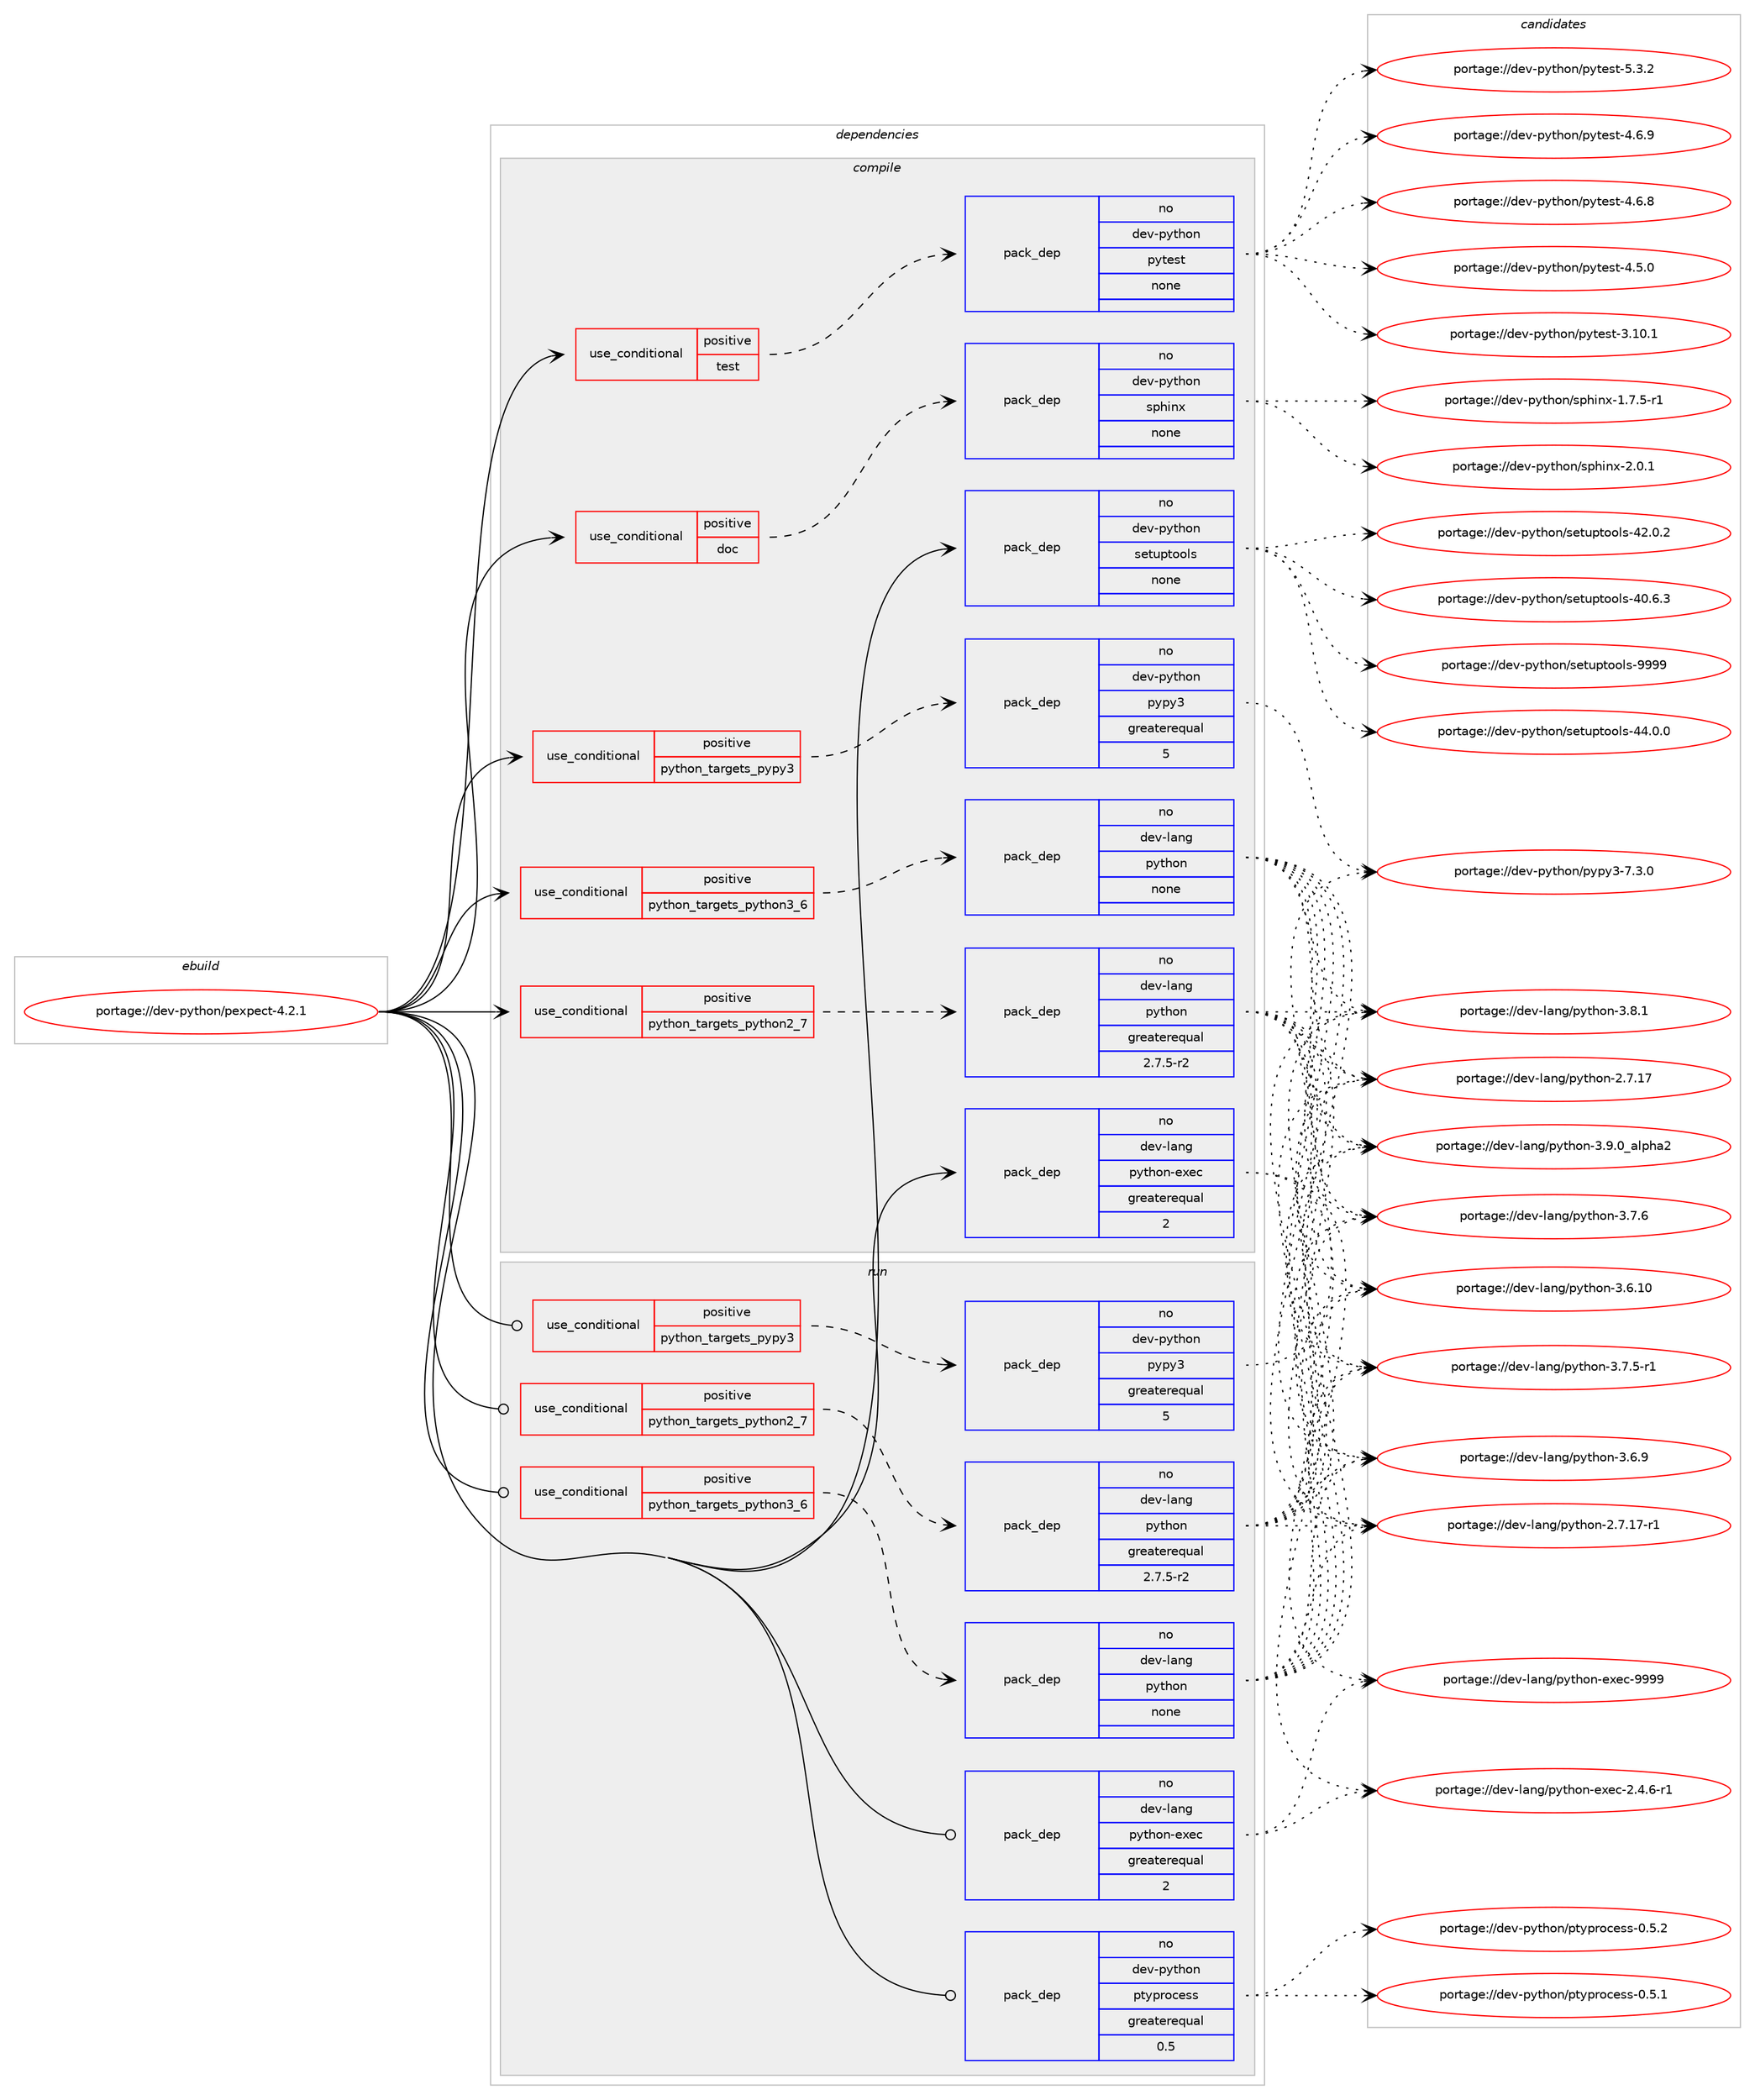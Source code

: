 digraph prolog {

# *************
# Graph options
# *************

newrank=true;
concentrate=true;
compound=true;
graph [rankdir=LR,fontname=Helvetica,fontsize=10,ranksep=1.5];#, ranksep=2.5, nodesep=0.2];
edge  [arrowhead=vee];
node  [fontname=Helvetica,fontsize=10];

# **********
# The ebuild
# **********

subgraph cluster_leftcol {
color=gray;
label=<<i>ebuild</i>>;
id [label="portage://dev-python/pexpect-4.2.1", color=red, width=4, href="../dev-python/pexpect-4.2.1.svg"];
}

# ****************
# The dependencies
# ****************

subgraph cluster_midcol {
color=gray;
label=<<i>dependencies</i>>;
subgraph cluster_compile {
fillcolor="#eeeeee";
style=filled;
label=<<i>compile</i>>;
subgraph cond110990 {
dependency442720 [label=<<TABLE BORDER="0" CELLBORDER="1" CELLSPACING="0" CELLPADDING="4"><TR><TD ROWSPAN="3" CELLPADDING="10">use_conditional</TD></TR><TR><TD>positive</TD></TR><TR><TD>doc</TD></TR></TABLE>>, shape=none, color=red];
subgraph pack326788 {
dependency442721 [label=<<TABLE BORDER="0" CELLBORDER="1" CELLSPACING="0" CELLPADDING="4" WIDTH="220"><TR><TD ROWSPAN="6" CELLPADDING="30">pack_dep</TD></TR><TR><TD WIDTH="110">no</TD></TR><TR><TD>dev-python</TD></TR><TR><TD>sphinx</TD></TR><TR><TD>none</TD></TR><TR><TD></TD></TR></TABLE>>, shape=none, color=blue];
}
dependency442720:e -> dependency442721:w [weight=20,style="dashed",arrowhead="vee"];
}
id:e -> dependency442720:w [weight=20,style="solid",arrowhead="vee"];
subgraph cond110991 {
dependency442722 [label=<<TABLE BORDER="0" CELLBORDER="1" CELLSPACING="0" CELLPADDING="4"><TR><TD ROWSPAN="3" CELLPADDING="10">use_conditional</TD></TR><TR><TD>positive</TD></TR><TR><TD>python_targets_pypy3</TD></TR></TABLE>>, shape=none, color=red];
subgraph pack326789 {
dependency442723 [label=<<TABLE BORDER="0" CELLBORDER="1" CELLSPACING="0" CELLPADDING="4" WIDTH="220"><TR><TD ROWSPAN="6" CELLPADDING="30">pack_dep</TD></TR><TR><TD WIDTH="110">no</TD></TR><TR><TD>dev-python</TD></TR><TR><TD>pypy3</TD></TR><TR><TD>greaterequal</TD></TR><TR><TD>5</TD></TR></TABLE>>, shape=none, color=blue];
}
dependency442722:e -> dependency442723:w [weight=20,style="dashed",arrowhead="vee"];
}
id:e -> dependency442722:w [weight=20,style="solid",arrowhead="vee"];
subgraph cond110992 {
dependency442724 [label=<<TABLE BORDER="0" CELLBORDER="1" CELLSPACING="0" CELLPADDING="4"><TR><TD ROWSPAN="3" CELLPADDING="10">use_conditional</TD></TR><TR><TD>positive</TD></TR><TR><TD>python_targets_python2_7</TD></TR></TABLE>>, shape=none, color=red];
subgraph pack326790 {
dependency442725 [label=<<TABLE BORDER="0" CELLBORDER="1" CELLSPACING="0" CELLPADDING="4" WIDTH="220"><TR><TD ROWSPAN="6" CELLPADDING="30">pack_dep</TD></TR><TR><TD WIDTH="110">no</TD></TR><TR><TD>dev-lang</TD></TR><TR><TD>python</TD></TR><TR><TD>greaterequal</TD></TR><TR><TD>2.7.5-r2</TD></TR></TABLE>>, shape=none, color=blue];
}
dependency442724:e -> dependency442725:w [weight=20,style="dashed",arrowhead="vee"];
}
id:e -> dependency442724:w [weight=20,style="solid",arrowhead="vee"];
subgraph cond110993 {
dependency442726 [label=<<TABLE BORDER="0" CELLBORDER="1" CELLSPACING="0" CELLPADDING="4"><TR><TD ROWSPAN="3" CELLPADDING="10">use_conditional</TD></TR><TR><TD>positive</TD></TR><TR><TD>python_targets_python3_6</TD></TR></TABLE>>, shape=none, color=red];
subgraph pack326791 {
dependency442727 [label=<<TABLE BORDER="0" CELLBORDER="1" CELLSPACING="0" CELLPADDING="4" WIDTH="220"><TR><TD ROWSPAN="6" CELLPADDING="30">pack_dep</TD></TR><TR><TD WIDTH="110">no</TD></TR><TR><TD>dev-lang</TD></TR><TR><TD>python</TD></TR><TR><TD>none</TD></TR><TR><TD></TD></TR></TABLE>>, shape=none, color=blue];
}
dependency442726:e -> dependency442727:w [weight=20,style="dashed",arrowhead="vee"];
}
id:e -> dependency442726:w [weight=20,style="solid",arrowhead="vee"];
subgraph cond110994 {
dependency442728 [label=<<TABLE BORDER="0" CELLBORDER="1" CELLSPACING="0" CELLPADDING="4"><TR><TD ROWSPAN="3" CELLPADDING="10">use_conditional</TD></TR><TR><TD>positive</TD></TR><TR><TD>test</TD></TR></TABLE>>, shape=none, color=red];
subgraph pack326792 {
dependency442729 [label=<<TABLE BORDER="0" CELLBORDER="1" CELLSPACING="0" CELLPADDING="4" WIDTH="220"><TR><TD ROWSPAN="6" CELLPADDING="30">pack_dep</TD></TR><TR><TD WIDTH="110">no</TD></TR><TR><TD>dev-python</TD></TR><TR><TD>pytest</TD></TR><TR><TD>none</TD></TR><TR><TD></TD></TR></TABLE>>, shape=none, color=blue];
}
dependency442728:e -> dependency442729:w [weight=20,style="dashed",arrowhead="vee"];
}
id:e -> dependency442728:w [weight=20,style="solid",arrowhead="vee"];
subgraph pack326793 {
dependency442730 [label=<<TABLE BORDER="0" CELLBORDER="1" CELLSPACING="0" CELLPADDING="4" WIDTH="220"><TR><TD ROWSPAN="6" CELLPADDING="30">pack_dep</TD></TR><TR><TD WIDTH="110">no</TD></TR><TR><TD>dev-lang</TD></TR><TR><TD>python-exec</TD></TR><TR><TD>greaterequal</TD></TR><TR><TD>2</TD></TR></TABLE>>, shape=none, color=blue];
}
id:e -> dependency442730:w [weight=20,style="solid",arrowhead="vee"];
subgraph pack326794 {
dependency442731 [label=<<TABLE BORDER="0" CELLBORDER="1" CELLSPACING="0" CELLPADDING="4" WIDTH="220"><TR><TD ROWSPAN="6" CELLPADDING="30">pack_dep</TD></TR><TR><TD WIDTH="110">no</TD></TR><TR><TD>dev-python</TD></TR><TR><TD>setuptools</TD></TR><TR><TD>none</TD></TR><TR><TD></TD></TR></TABLE>>, shape=none, color=blue];
}
id:e -> dependency442731:w [weight=20,style="solid",arrowhead="vee"];
}
subgraph cluster_compileandrun {
fillcolor="#eeeeee";
style=filled;
label=<<i>compile and run</i>>;
}
subgraph cluster_run {
fillcolor="#eeeeee";
style=filled;
label=<<i>run</i>>;
subgraph cond110995 {
dependency442732 [label=<<TABLE BORDER="0" CELLBORDER="1" CELLSPACING="0" CELLPADDING="4"><TR><TD ROWSPAN="3" CELLPADDING="10">use_conditional</TD></TR><TR><TD>positive</TD></TR><TR><TD>python_targets_pypy3</TD></TR></TABLE>>, shape=none, color=red];
subgraph pack326795 {
dependency442733 [label=<<TABLE BORDER="0" CELLBORDER="1" CELLSPACING="0" CELLPADDING="4" WIDTH="220"><TR><TD ROWSPAN="6" CELLPADDING="30">pack_dep</TD></TR><TR><TD WIDTH="110">no</TD></TR><TR><TD>dev-python</TD></TR><TR><TD>pypy3</TD></TR><TR><TD>greaterequal</TD></TR><TR><TD>5</TD></TR></TABLE>>, shape=none, color=blue];
}
dependency442732:e -> dependency442733:w [weight=20,style="dashed",arrowhead="vee"];
}
id:e -> dependency442732:w [weight=20,style="solid",arrowhead="odot"];
subgraph cond110996 {
dependency442734 [label=<<TABLE BORDER="0" CELLBORDER="1" CELLSPACING="0" CELLPADDING="4"><TR><TD ROWSPAN="3" CELLPADDING="10">use_conditional</TD></TR><TR><TD>positive</TD></TR><TR><TD>python_targets_python2_7</TD></TR></TABLE>>, shape=none, color=red];
subgraph pack326796 {
dependency442735 [label=<<TABLE BORDER="0" CELLBORDER="1" CELLSPACING="0" CELLPADDING="4" WIDTH="220"><TR><TD ROWSPAN="6" CELLPADDING="30">pack_dep</TD></TR><TR><TD WIDTH="110">no</TD></TR><TR><TD>dev-lang</TD></TR><TR><TD>python</TD></TR><TR><TD>greaterequal</TD></TR><TR><TD>2.7.5-r2</TD></TR></TABLE>>, shape=none, color=blue];
}
dependency442734:e -> dependency442735:w [weight=20,style="dashed",arrowhead="vee"];
}
id:e -> dependency442734:w [weight=20,style="solid",arrowhead="odot"];
subgraph cond110997 {
dependency442736 [label=<<TABLE BORDER="0" CELLBORDER="1" CELLSPACING="0" CELLPADDING="4"><TR><TD ROWSPAN="3" CELLPADDING="10">use_conditional</TD></TR><TR><TD>positive</TD></TR><TR><TD>python_targets_python3_6</TD></TR></TABLE>>, shape=none, color=red];
subgraph pack326797 {
dependency442737 [label=<<TABLE BORDER="0" CELLBORDER="1" CELLSPACING="0" CELLPADDING="4" WIDTH="220"><TR><TD ROWSPAN="6" CELLPADDING="30">pack_dep</TD></TR><TR><TD WIDTH="110">no</TD></TR><TR><TD>dev-lang</TD></TR><TR><TD>python</TD></TR><TR><TD>none</TD></TR><TR><TD></TD></TR></TABLE>>, shape=none, color=blue];
}
dependency442736:e -> dependency442737:w [weight=20,style="dashed",arrowhead="vee"];
}
id:e -> dependency442736:w [weight=20,style="solid",arrowhead="odot"];
subgraph pack326798 {
dependency442738 [label=<<TABLE BORDER="0" CELLBORDER="1" CELLSPACING="0" CELLPADDING="4" WIDTH="220"><TR><TD ROWSPAN="6" CELLPADDING="30">pack_dep</TD></TR><TR><TD WIDTH="110">no</TD></TR><TR><TD>dev-lang</TD></TR><TR><TD>python-exec</TD></TR><TR><TD>greaterequal</TD></TR><TR><TD>2</TD></TR></TABLE>>, shape=none, color=blue];
}
id:e -> dependency442738:w [weight=20,style="solid",arrowhead="odot"];
subgraph pack326799 {
dependency442739 [label=<<TABLE BORDER="0" CELLBORDER="1" CELLSPACING="0" CELLPADDING="4" WIDTH="220"><TR><TD ROWSPAN="6" CELLPADDING="30">pack_dep</TD></TR><TR><TD WIDTH="110">no</TD></TR><TR><TD>dev-python</TD></TR><TR><TD>ptyprocess</TD></TR><TR><TD>greaterequal</TD></TR><TR><TD>0.5</TD></TR></TABLE>>, shape=none, color=blue];
}
id:e -> dependency442739:w [weight=20,style="solid",arrowhead="odot"];
}
}

# **************
# The candidates
# **************

subgraph cluster_choices {
rank=same;
color=gray;
label=<<i>candidates</i>>;

subgraph choice326788 {
color=black;
nodesep=1;
choice1001011184511212111610411111047115112104105110120455046484649 [label="portage://dev-python/sphinx-2.0.1", color=red, width=4,href="../dev-python/sphinx-2.0.1.svg"];
choice10010111845112121116104111110471151121041051101204549465546534511449 [label="portage://dev-python/sphinx-1.7.5-r1", color=red, width=4,href="../dev-python/sphinx-1.7.5-r1.svg"];
dependency442721:e -> choice1001011184511212111610411111047115112104105110120455046484649:w [style=dotted,weight="100"];
dependency442721:e -> choice10010111845112121116104111110471151121041051101204549465546534511449:w [style=dotted,weight="100"];
}
subgraph choice326789 {
color=black;
nodesep=1;
choice100101118451121211161041111104711212111212151455546514648 [label="portage://dev-python/pypy3-7.3.0", color=red, width=4,href="../dev-python/pypy3-7.3.0.svg"];
dependency442723:e -> choice100101118451121211161041111104711212111212151455546514648:w [style=dotted,weight="100"];
}
subgraph choice326790 {
color=black;
nodesep=1;
choice10010111845108971101034711212111610411111045514657464895971081121049750 [label="portage://dev-lang/python-3.9.0_alpha2", color=red, width=4,href="../dev-lang/python-3.9.0_alpha2.svg"];
choice100101118451089711010347112121116104111110455146564649 [label="portage://dev-lang/python-3.8.1", color=red, width=4,href="../dev-lang/python-3.8.1.svg"];
choice100101118451089711010347112121116104111110455146554654 [label="portage://dev-lang/python-3.7.6", color=red, width=4,href="../dev-lang/python-3.7.6.svg"];
choice1001011184510897110103471121211161041111104551465546534511449 [label="portage://dev-lang/python-3.7.5-r1", color=red, width=4,href="../dev-lang/python-3.7.5-r1.svg"];
choice100101118451089711010347112121116104111110455146544657 [label="portage://dev-lang/python-3.6.9", color=red, width=4,href="../dev-lang/python-3.6.9.svg"];
choice10010111845108971101034711212111610411111045514654464948 [label="portage://dev-lang/python-3.6.10", color=red, width=4,href="../dev-lang/python-3.6.10.svg"];
choice100101118451089711010347112121116104111110455046554649554511449 [label="portage://dev-lang/python-2.7.17-r1", color=red, width=4,href="../dev-lang/python-2.7.17-r1.svg"];
choice10010111845108971101034711212111610411111045504655464955 [label="portage://dev-lang/python-2.7.17", color=red, width=4,href="../dev-lang/python-2.7.17.svg"];
dependency442725:e -> choice10010111845108971101034711212111610411111045514657464895971081121049750:w [style=dotted,weight="100"];
dependency442725:e -> choice100101118451089711010347112121116104111110455146564649:w [style=dotted,weight="100"];
dependency442725:e -> choice100101118451089711010347112121116104111110455146554654:w [style=dotted,weight="100"];
dependency442725:e -> choice1001011184510897110103471121211161041111104551465546534511449:w [style=dotted,weight="100"];
dependency442725:e -> choice100101118451089711010347112121116104111110455146544657:w [style=dotted,weight="100"];
dependency442725:e -> choice10010111845108971101034711212111610411111045514654464948:w [style=dotted,weight="100"];
dependency442725:e -> choice100101118451089711010347112121116104111110455046554649554511449:w [style=dotted,weight="100"];
dependency442725:e -> choice10010111845108971101034711212111610411111045504655464955:w [style=dotted,weight="100"];
}
subgraph choice326791 {
color=black;
nodesep=1;
choice10010111845108971101034711212111610411111045514657464895971081121049750 [label="portage://dev-lang/python-3.9.0_alpha2", color=red, width=4,href="../dev-lang/python-3.9.0_alpha2.svg"];
choice100101118451089711010347112121116104111110455146564649 [label="portage://dev-lang/python-3.8.1", color=red, width=4,href="../dev-lang/python-3.8.1.svg"];
choice100101118451089711010347112121116104111110455146554654 [label="portage://dev-lang/python-3.7.6", color=red, width=4,href="../dev-lang/python-3.7.6.svg"];
choice1001011184510897110103471121211161041111104551465546534511449 [label="portage://dev-lang/python-3.7.5-r1", color=red, width=4,href="../dev-lang/python-3.7.5-r1.svg"];
choice100101118451089711010347112121116104111110455146544657 [label="portage://dev-lang/python-3.6.9", color=red, width=4,href="../dev-lang/python-3.6.9.svg"];
choice10010111845108971101034711212111610411111045514654464948 [label="portage://dev-lang/python-3.6.10", color=red, width=4,href="../dev-lang/python-3.6.10.svg"];
choice100101118451089711010347112121116104111110455046554649554511449 [label="portage://dev-lang/python-2.7.17-r1", color=red, width=4,href="../dev-lang/python-2.7.17-r1.svg"];
choice10010111845108971101034711212111610411111045504655464955 [label="portage://dev-lang/python-2.7.17", color=red, width=4,href="../dev-lang/python-2.7.17.svg"];
dependency442727:e -> choice10010111845108971101034711212111610411111045514657464895971081121049750:w [style=dotted,weight="100"];
dependency442727:e -> choice100101118451089711010347112121116104111110455146564649:w [style=dotted,weight="100"];
dependency442727:e -> choice100101118451089711010347112121116104111110455146554654:w [style=dotted,weight="100"];
dependency442727:e -> choice1001011184510897110103471121211161041111104551465546534511449:w [style=dotted,weight="100"];
dependency442727:e -> choice100101118451089711010347112121116104111110455146544657:w [style=dotted,weight="100"];
dependency442727:e -> choice10010111845108971101034711212111610411111045514654464948:w [style=dotted,weight="100"];
dependency442727:e -> choice100101118451089711010347112121116104111110455046554649554511449:w [style=dotted,weight="100"];
dependency442727:e -> choice10010111845108971101034711212111610411111045504655464955:w [style=dotted,weight="100"];
}
subgraph choice326792 {
color=black;
nodesep=1;
choice1001011184511212111610411111047112121116101115116455346514650 [label="portage://dev-python/pytest-5.3.2", color=red, width=4,href="../dev-python/pytest-5.3.2.svg"];
choice1001011184511212111610411111047112121116101115116455246544657 [label="portage://dev-python/pytest-4.6.9", color=red, width=4,href="../dev-python/pytest-4.6.9.svg"];
choice1001011184511212111610411111047112121116101115116455246544656 [label="portage://dev-python/pytest-4.6.8", color=red, width=4,href="../dev-python/pytest-4.6.8.svg"];
choice1001011184511212111610411111047112121116101115116455246534648 [label="portage://dev-python/pytest-4.5.0", color=red, width=4,href="../dev-python/pytest-4.5.0.svg"];
choice100101118451121211161041111104711212111610111511645514649484649 [label="portage://dev-python/pytest-3.10.1", color=red, width=4,href="../dev-python/pytest-3.10.1.svg"];
dependency442729:e -> choice1001011184511212111610411111047112121116101115116455346514650:w [style=dotted,weight="100"];
dependency442729:e -> choice1001011184511212111610411111047112121116101115116455246544657:w [style=dotted,weight="100"];
dependency442729:e -> choice1001011184511212111610411111047112121116101115116455246544656:w [style=dotted,weight="100"];
dependency442729:e -> choice1001011184511212111610411111047112121116101115116455246534648:w [style=dotted,weight="100"];
dependency442729:e -> choice100101118451121211161041111104711212111610111511645514649484649:w [style=dotted,weight="100"];
}
subgraph choice326793 {
color=black;
nodesep=1;
choice10010111845108971101034711212111610411111045101120101994557575757 [label="portage://dev-lang/python-exec-9999", color=red, width=4,href="../dev-lang/python-exec-9999.svg"];
choice10010111845108971101034711212111610411111045101120101994550465246544511449 [label="portage://dev-lang/python-exec-2.4.6-r1", color=red, width=4,href="../dev-lang/python-exec-2.4.6-r1.svg"];
dependency442730:e -> choice10010111845108971101034711212111610411111045101120101994557575757:w [style=dotted,weight="100"];
dependency442730:e -> choice10010111845108971101034711212111610411111045101120101994550465246544511449:w [style=dotted,weight="100"];
}
subgraph choice326794 {
color=black;
nodesep=1;
choice10010111845112121116104111110471151011161171121161111111081154557575757 [label="portage://dev-python/setuptools-9999", color=red, width=4,href="../dev-python/setuptools-9999.svg"];
choice100101118451121211161041111104711510111611711211611111110811545525246484648 [label="portage://dev-python/setuptools-44.0.0", color=red, width=4,href="../dev-python/setuptools-44.0.0.svg"];
choice100101118451121211161041111104711510111611711211611111110811545525046484650 [label="portage://dev-python/setuptools-42.0.2", color=red, width=4,href="../dev-python/setuptools-42.0.2.svg"];
choice100101118451121211161041111104711510111611711211611111110811545524846544651 [label="portage://dev-python/setuptools-40.6.3", color=red, width=4,href="../dev-python/setuptools-40.6.3.svg"];
dependency442731:e -> choice10010111845112121116104111110471151011161171121161111111081154557575757:w [style=dotted,weight="100"];
dependency442731:e -> choice100101118451121211161041111104711510111611711211611111110811545525246484648:w [style=dotted,weight="100"];
dependency442731:e -> choice100101118451121211161041111104711510111611711211611111110811545525046484650:w [style=dotted,weight="100"];
dependency442731:e -> choice100101118451121211161041111104711510111611711211611111110811545524846544651:w [style=dotted,weight="100"];
}
subgraph choice326795 {
color=black;
nodesep=1;
choice100101118451121211161041111104711212111212151455546514648 [label="portage://dev-python/pypy3-7.3.0", color=red, width=4,href="../dev-python/pypy3-7.3.0.svg"];
dependency442733:e -> choice100101118451121211161041111104711212111212151455546514648:w [style=dotted,weight="100"];
}
subgraph choice326796 {
color=black;
nodesep=1;
choice10010111845108971101034711212111610411111045514657464895971081121049750 [label="portage://dev-lang/python-3.9.0_alpha2", color=red, width=4,href="../dev-lang/python-3.9.0_alpha2.svg"];
choice100101118451089711010347112121116104111110455146564649 [label="portage://dev-lang/python-3.8.1", color=red, width=4,href="../dev-lang/python-3.8.1.svg"];
choice100101118451089711010347112121116104111110455146554654 [label="portage://dev-lang/python-3.7.6", color=red, width=4,href="../dev-lang/python-3.7.6.svg"];
choice1001011184510897110103471121211161041111104551465546534511449 [label="portage://dev-lang/python-3.7.5-r1", color=red, width=4,href="../dev-lang/python-3.7.5-r1.svg"];
choice100101118451089711010347112121116104111110455146544657 [label="portage://dev-lang/python-3.6.9", color=red, width=4,href="../dev-lang/python-3.6.9.svg"];
choice10010111845108971101034711212111610411111045514654464948 [label="portage://dev-lang/python-3.6.10", color=red, width=4,href="../dev-lang/python-3.6.10.svg"];
choice100101118451089711010347112121116104111110455046554649554511449 [label="portage://dev-lang/python-2.7.17-r1", color=red, width=4,href="../dev-lang/python-2.7.17-r1.svg"];
choice10010111845108971101034711212111610411111045504655464955 [label="portage://dev-lang/python-2.7.17", color=red, width=4,href="../dev-lang/python-2.7.17.svg"];
dependency442735:e -> choice10010111845108971101034711212111610411111045514657464895971081121049750:w [style=dotted,weight="100"];
dependency442735:e -> choice100101118451089711010347112121116104111110455146564649:w [style=dotted,weight="100"];
dependency442735:e -> choice100101118451089711010347112121116104111110455146554654:w [style=dotted,weight="100"];
dependency442735:e -> choice1001011184510897110103471121211161041111104551465546534511449:w [style=dotted,weight="100"];
dependency442735:e -> choice100101118451089711010347112121116104111110455146544657:w [style=dotted,weight="100"];
dependency442735:e -> choice10010111845108971101034711212111610411111045514654464948:w [style=dotted,weight="100"];
dependency442735:e -> choice100101118451089711010347112121116104111110455046554649554511449:w [style=dotted,weight="100"];
dependency442735:e -> choice10010111845108971101034711212111610411111045504655464955:w [style=dotted,weight="100"];
}
subgraph choice326797 {
color=black;
nodesep=1;
choice10010111845108971101034711212111610411111045514657464895971081121049750 [label="portage://dev-lang/python-3.9.0_alpha2", color=red, width=4,href="../dev-lang/python-3.9.0_alpha2.svg"];
choice100101118451089711010347112121116104111110455146564649 [label="portage://dev-lang/python-3.8.1", color=red, width=4,href="../dev-lang/python-3.8.1.svg"];
choice100101118451089711010347112121116104111110455146554654 [label="portage://dev-lang/python-3.7.6", color=red, width=4,href="../dev-lang/python-3.7.6.svg"];
choice1001011184510897110103471121211161041111104551465546534511449 [label="portage://dev-lang/python-3.7.5-r1", color=red, width=4,href="../dev-lang/python-3.7.5-r1.svg"];
choice100101118451089711010347112121116104111110455146544657 [label="portage://dev-lang/python-3.6.9", color=red, width=4,href="../dev-lang/python-3.6.9.svg"];
choice10010111845108971101034711212111610411111045514654464948 [label="portage://dev-lang/python-3.6.10", color=red, width=4,href="../dev-lang/python-3.6.10.svg"];
choice100101118451089711010347112121116104111110455046554649554511449 [label="portage://dev-lang/python-2.7.17-r1", color=red, width=4,href="../dev-lang/python-2.7.17-r1.svg"];
choice10010111845108971101034711212111610411111045504655464955 [label="portage://dev-lang/python-2.7.17", color=red, width=4,href="../dev-lang/python-2.7.17.svg"];
dependency442737:e -> choice10010111845108971101034711212111610411111045514657464895971081121049750:w [style=dotted,weight="100"];
dependency442737:e -> choice100101118451089711010347112121116104111110455146564649:w [style=dotted,weight="100"];
dependency442737:e -> choice100101118451089711010347112121116104111110455146554654:w [style=dotted,weight="100"];
dependency442737:e -> choice1001011184510897110103471121211161041111104551465546534511449:w [style=dotted,weight="100"];
dependency442737:e -> choice100101118451089711010347112121116104111110455146544657:w [style=dotted,weight="100"];
dependency442737:e -> choice10010111845108971101034711212111610411111045514654464948:w [style=dotted,weight="100"];
dependency442737:e -> choice100101118451089711010347112121116104111110455046554649554511449:w [style=dotted,weight="100"];
dependency442737:e -> choice10010111845108971101034711212111610411111045504655464955:w [style=dotted,weight="100"];
}
subgraph choice326798 {
color=black;
nodesep=1;
choice10010111845108971101034711212111610411111045101120101994557575757 [label="portage://dev-lang/python-exec-9999", color=red, width=4,href="../dev-lang/python-exec-9999.svg"];
choice10010111845108971101034711212111610411111045101120101994550465246544511449 [label="portage://dev-lang/python-exec-2.4.6-r1", color=red, width=4,href="../dev-lang/python-exec-2.4.6-r1.svg"];
dependency442738:e -> choice10010111845108971101034711212111610411111045101120101994557575757:w [style=dotted,weight="100"];
dependency442738:e -> choice10010111845108971101034711212111610411111045101120101994550465246544511449:w [style=dotted,weight="100"];
}
subgraph choice326799 {
color=black;
nodesep=1;
choice100101118451121211161041111104711211612111211411199101115115454846534650 [label="portage://dev-python/ptyprocess-0.5.2", color=red, width=4,href="../dev-python/ptyprocess-0.5.2.svg"];
choice100101118451121211161041111104711211612111211411199101115115454846534649 [label="portage://dev-python/ptyprocess-0.5.1", color=red, width=4,href="../dev-python/ptyprocess-0.5.1.svg"];
dependency442739:e -> choice100101118451121211161041111104711211612111211411199101115115454846534650:w [style=dotted,weight="100"];
dependency442739:e -> choice100101118451121211161041111104711211612111211411199101115115454846534649:w [style=dotted,weight="100"];
}
}

}
